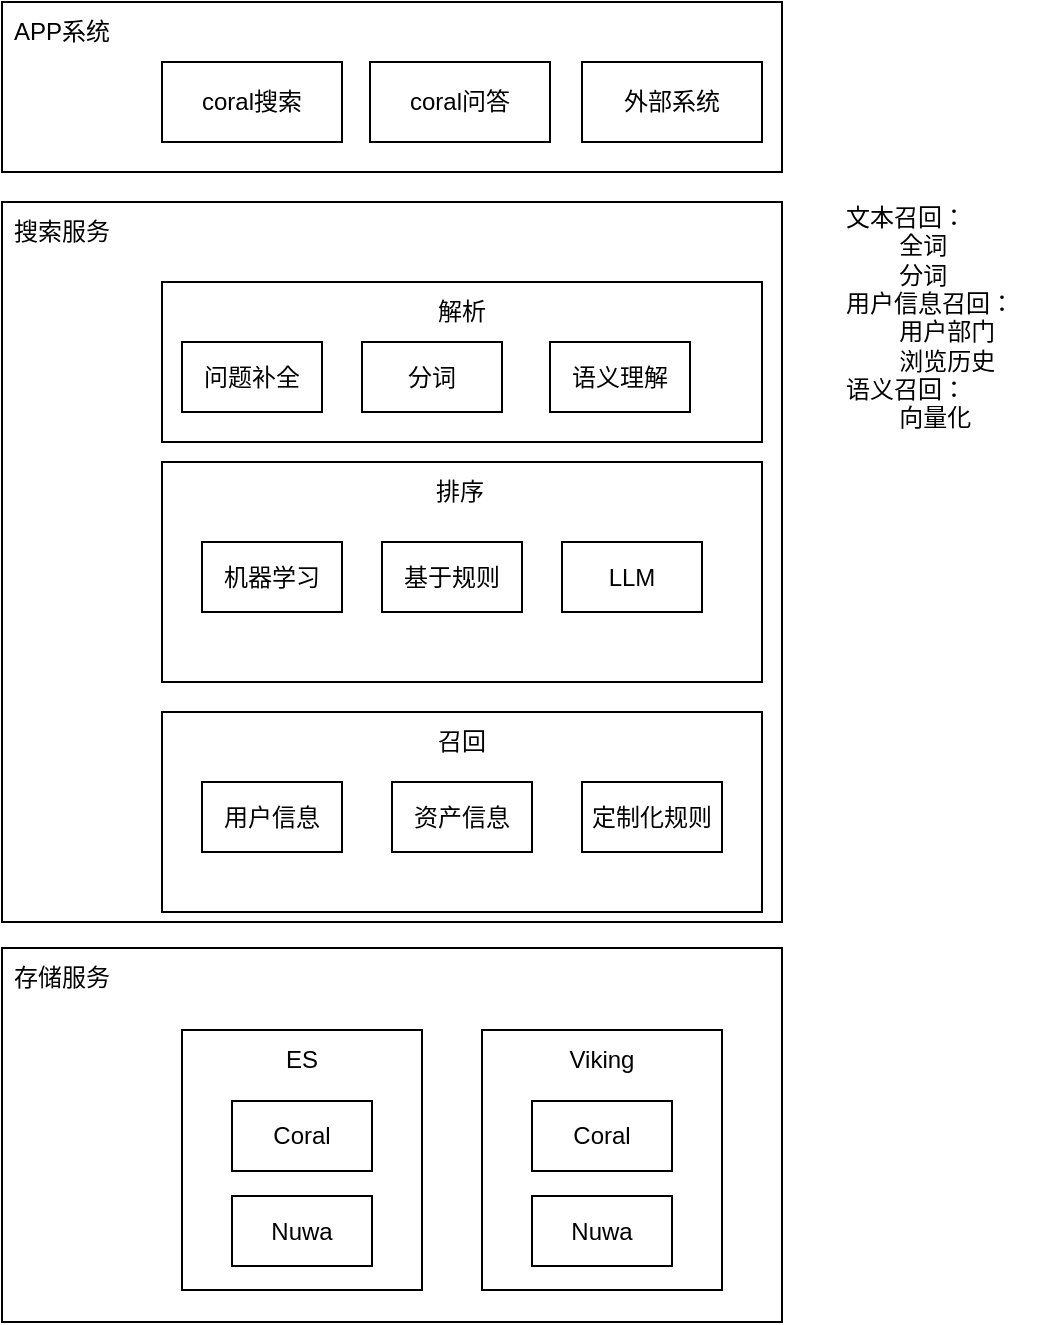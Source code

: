 <mxfile version="24.7.17">
  <diagram name="第 1 页" id="eamMsdwtu4UeMZCZsxqP">
    <mxGraphModel dx="723" dy="733" grid="1" gridSize="10" guides="1" tooltips="1" connect="1" arrows="1" fold="1" page="1" pageScale="1" pageWidth="827" pageHeight="1169" math="0" shadow="0">
      <root>
        <mxCell id="0" />
        <mxCell id="1" parent="0" />
        <mxCell id="WkEsFBFeogpZg_ynUTP_-15" value="" style="rounded=0;whiteSpace=wrap;html=1;" vertex="1" parent="1">
          <mxGeometry x="140" y="130" width="390" height="85" as="geometry" />
        </mxCell>
        <mxCell id="WkEsFBFeogpZg_ynUTP_-13" value="" style="rounded=0;whiteSpace=wrap;html=1;" vertex="1" parent="1">
          <mxGeometry x="140" y="230" width="390" height="360" as="geometry" />
        </mxCell>
        <mxCell id="LnjIlbvOi23F2FC-CPrr-1" value="" style="rounded=0;whiteSpace=wrap;html=1;" parent="1" vertex="1">
          <mxGeometry x="220" y="485" width="300" height="100" as="geometry" />
        </mxCell>
        <mxCell id="LnjIlbvOi23F2FC-CPrr-2" value="" style="rounded=0;whiteSpace=wrap;html=1;" parent="1" vertex="1">
          <mxGeometry x="220" y="360" width="300" height="110" as="geometry" />
        </mxCell>
        <mxCell id="LnjIlbvOi23F2FC-CPrr-3" value="coral搜索" style="rounded=0;whiteSpace=wrap;html=1;" parent="1" vertex="1">
          <mxGeometry x="220" y="160" width="90" height="40" as="geometry" />
        </mxCell>
        <mxCell id="LnjIlbvOi23F2FC-CPrr-6" value="coral问答" style="rounded=0;whiteSpace=wrap;html=1;" parent="1" vertex="1">
          <mxGeometry x="324" y="160" width="90" height="40" as="geometry" />
        </mxCell>
        <mxCell id="LnjIlbvOi23F2FC-CPrr-7" value="外部系统" style="rounded=0;whiteSpace=wrap;html=1;" parent="1" vertex="1">
          <mxGeometry x="430" y="160" width="90" height="40" as="geometry" />
        </mxCell>
        <mxCell id="LnjIlbvOi23F2FC-CPrr-8" value="召回" style="text;html=1;align=center;verticalAlign=middle;whiteSpace=wrap;rounded=0;" parent="1" vertex="1">
          <mxGeometry x="340" y="485" width="60" height="30" as="geometry" />
        </mxCell>
        <mxCell id="LnjIlbvOi23F2FC-CPrr-9" value="排序" style="text;html=1;align=center;verticalAlign=middle;whiteSpace=wrap;rounded=0;" parent="1" vertex="1">
          <mxGeometry x="339" y="360" width="60" height="30" as="geometry" />
        </mxCell>
        <mxCell id="LnjIlbvOi23F2FC-CPrr-10" value="" style="rounded=0;whiteSpace=wrap;html=1;" parent="1" vertex="1">
          <mxGeometry x="220" y="270" width="300" height="80" as="geometry" />
        </mxCell>
        <mxCell id="LnjIlbvOi23F2FC-CPrr-11" value="解析" style="text;html=1;align=center;verticalAlign=middle;whiteSpace=wrap;rounded=0;" parent="1" vertex="1">
          <mxGeometry x="340" y="270" width="60" height="30" as="geometry" />
        </mxCell>
        <mxCell id="LnjIlbvOi23F2FC-CPrr-12" value="用户信息" style="rounded=0;whiteSpace=wrap;html=1;" parent="1" vertex="1">
          <mxGeometry x="240" y="520" width="70" height="35" as="geometry" />
        </mxCell>
        <mxCell id="LnjIlbvOi23F2FC-CPrr-13" value="资产信息" style="rounded=0;whiteSpace=wrap;html=1;" parent="1" vertex="1">
          <mxGeometry x="335" y="520" width="70" height="35" as="geometry" />
        </mxCell>
        <mxCell id="LnjIlbvOi23F2FC-CPrr-14" value="定制化规则" style="rounded=0;whiteSpace=wrap;html=1;" parent="1" vertex="1">
          <mxGeometry x="430" y="520" width="70" height="35" as="geometry" />
        </mxCell>
        <mxCell id="LnjIlbvOi23F2FC-CPrr-15" value="机器学习" style="rounded=0;whiteSpace=wrap;html=1;" parent="1" vertex="1">
          <mxGeometry x="240" y="400" width="70" height="35" as="geometry" />
        </mxCell>
        <mxCell id="LnjIlbvOi23F2FC-CPrr-16" value="基于规则" style="rounded=0;whiteSpace=wrap;html=1;" parent="1" vertex="1">
          <mxGeometry x="330" y="400" width="70" height="35" as="geometry" />
        </mxCell>
        <mxCell id="LnjIlbvOi23F2FC-CPrr-18" value="&lt;div&gt;文本召回：&lt;/div&gt;&lt;div&gt;&lt;span style=&quot;white-space: pre;&quot;&gt;&#x9;&lt;/span&gt;全词&lt;/div&gt;&lt;div&gt;&lt;span style=&quot;white-space: pre;&quot;&gt;&#x9;&lt;/span&gt;分词&lt;br&gt;&lt;/div&gt;&lt;div&gt;用户信息召回：&lt;/div&gt;&lt;span style=&quot;white-space: pre;&quot;&gt;&#x9;&lt;/span&gt;用户部门&lt;div&gt;&lt;span style=&quot;white-space: pre;&quot;&gt;&#x9;&lt;/span&gt;浏览历史&lt;/div&gt;&lt;div&gt;语义召回：&lt;/div&gt;&lt;div&gt;&lt;span style=&quot;white-space: pre;&quot;&gt;&#x9;&lt;/span&gt;向量化&lt;br&gt;&lt;/div&gt;&lt;div&gt;&lt;br&gt;&lt;/div&gt;" style="text;html=1;align=left;verticalAlign=middle;whiteSpace=wrap;rounded=0;" parent="1" vertex="1">
          <mxGeometry x="560" y="230" width="100" height="130" as="geometry" />
        </mxCell>
        <mxCell id="LnjIlbvOi23F2FC-CPrr-19" value="LLM" style="rounded=0;whiteSpace=wrap;html=1;" parent="1" vertex="1">
          <mxGeometry x="420" y="400" width="70" height="35" as="geometry" />
        </mxCell>
        <mxCell id="LnjIlbvOi23F2FC-CPrr-20" value="问题补全" style="rounded=0;whiteSpace=wrap;html=1;" parent="1" vertex="1">
          <mxGeometry x="230" y="300" width="70" height="35" as="geometry" />
        </mxCell>
        <mxCell id="LnjIlbvOi23F2FC-CPrr-21" value="分词" style="rounded=0;whiteSpace=wrap;html=1;" parent="1" vertex="1">
          <mxGeometry x="320" y="300" width="70" height="35" as="geometry" />
        </mxCell>
        <mxCell id="LnjIlbvOi23F2FC-CPrr-22" value="语义理解" style="rounded=0;whiteSpace=wrap;html=1;" parent="1" vertex="1">
          <mxGeometry x="414" y="300" width="70" height="35" as="geometry" />
        </mxCell>
        <mxCell id="WkEsFBFeogpZg_ynUTP_-3" value="" style="rounded=0;whiteSpace=wrap;html=1;" vertex="1" parent="1">
          <mxGeometry x="140" y="603" width="390" height="187" as="geometry" />
        </mxCell>
        <mxCell id="WkEsFBFeogpZg_ynUTP_-4" value="" style="rounded=0;whiteSpace=wrap;html=1;" vertex="1" parent="1">
          <mxGeometry x="230" y="644" width="120" height="130" as="geometry" />
        </mxCell>
        <mxCell id="WkEsFBFeogpZg_ynUTP_-5" value="" style="rounded=0;whiteSpace=wrap;html=1;" vertex="1" parent="1">
          <mxGeometry x="380" y="644" width="120" height="130" as="geometry" />
        </mxCell>
        <mxCell id="WkEsFBFeogpZg_ynUTP_-6" value="Coral" style="rounded=0;whiteSpace=wrap;html=1;" vertex="1" parent="1">
          <mxGeometry x="255" y="679.5" width="70" height="35" as="geometry" />
        </mxCell>
        <mxCell id="WkEsFBFeogpZg_ynUTP_-7" value="Coral" style="rounded=0;whiteSpace=wrap;html=1;" vertex="1" parent="1">
          <mxGeometry x="405" y="679.5" width="70" height="35" as="geometry" />
        </mxCell>
        <mxCell id="WkEsFBFeogpZg_ynUTP_-8" value="Nuwa" style="rounded=0;whiteSpace=wrap;html=1;" vertex="1" parent="1">
          <mxGeometry x="255" y="727" width="70" height="35" as="geometry" />
        </mxCell>
        <mxCell id="WkEsFBFeogpZg_ynUTP_-9" value="Nuwa" style="rounded=0;whiteSpace=wrap;html=1;" vertex="1" parent="1">
          <mxGeometry x="405" y="727" width="70" height="35" as="geometry" />
        </mxCell>
        <mxCell id="WkEsFBFeogpZg_ynUTP_-10" value="ES" style="text;html=1;align=center;verticalAlign=middle;whiteSpace=wrap;rounded=0;" vertex="1" parent="1">
          <mxGeometry x="260" y="644" width="60" height="30" as="geometry" />
        </mxCell>
        <mxCell id="WkEsFBFeogpZg_ynUTP_-11" value="Viking" style="text;html=1;align=center;verticalAlign=middle;whiteSpace=wrap;rounded=0;" vertex="1" parent="1">
          <mxGeometry x="410" y="644" width="60" height="30" as="geometry" />
        </mxCell>
        <mxCell id="WkEsFBFeogpZg_ynUTP_-12" value="存储服务" style="text;html=1;align=center;verticalAlign=middle;whiteSpace=wrap;rounded=0;" vertex="1" parent="1">
          <mxGeometry x="140" y="603" width="60" height="30" as="geometry" />
        </mxCell>
        <mxCell id="WkEsFBFeogpZg_ynUTP_-14" value="搜索服务" style="text;html=1;align=center;verticalAlign=middle;whiteSpace=wrap;rounded=0;" vertex="1" parent="1">
          <mxGeometry x="140" y="230" width="60" height="30" as="geometry" />
        </mxCell>
        <mxCell id="WkEsFBFeogpZg_ynUTP_-16" value="APP系统" style="text;html=1;align=center;verticalAlign=middle;whiteSpace=wrap;rounded=0;" vertex="1" parent="1">
          <mxGeometry x="140" y="130" width="60" height="30" as="geometry" />
        </mxCell>
      </root>
    </mxGraphModel>
  </diagram>
</mxfile>
